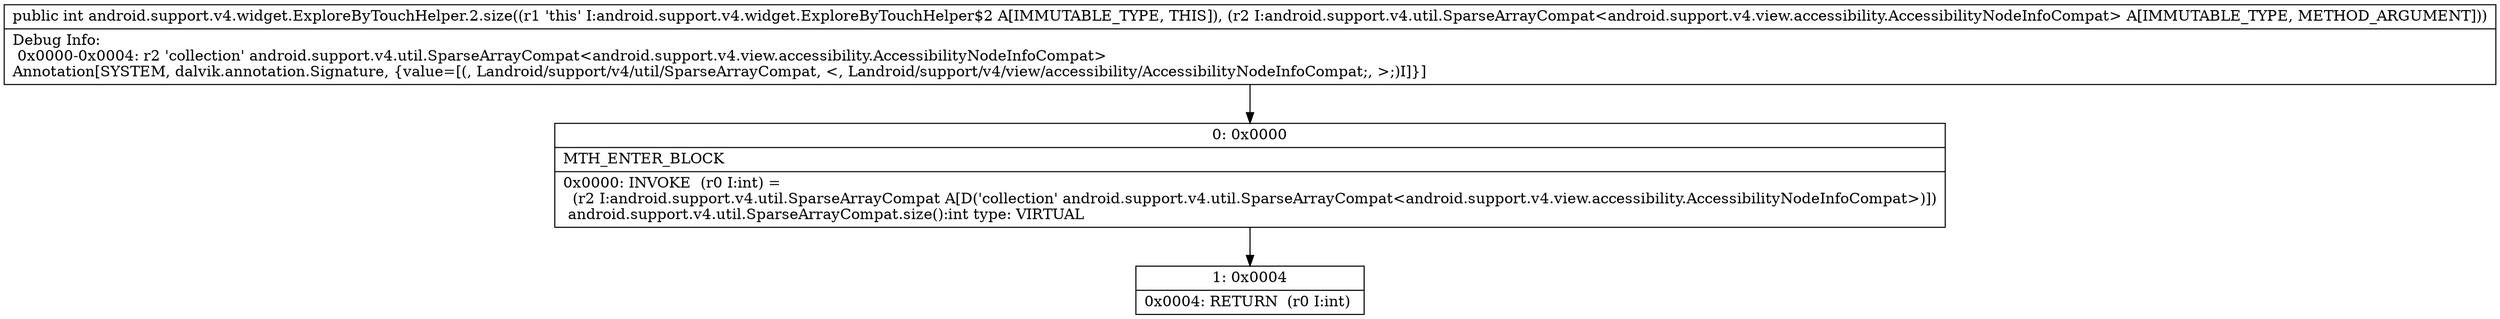 digraph "CFG forandroid.support.v4.widget.ExploreByTouchHelper.2.size(Landroid\/support\/v4\/util\/SparseArrayCompat;)I" {
Node_0 [shape=record,label="{0\:\ 0x0000|MTH_ENTER_BLOCK\l|0x0000: INVOKE  (r0 I:int) = \l  (r2 I:android.support.v4.util.SparseArrayCompat A[D('collection' android.support.v4.util.SparseArrayCompat\<android.support.v4.view.accessibility.AccessibilityNodeInfoCompat\>)])\l android.support.v4.util.SparseArrayCompat.size():int type: VIRTUAL \l}"];
Node_1 [shape=record,label="{1\:\ 0x0004|0x0004: RETURN  (r0 I:int) \l}"];
MethodNode[shape=record,label="{public int android.support.v4.widget.ExploreByTouchHelper.2.size((r1 'this' I:android.support.v4.widget.ExploreByTouchHelper$2 A[IMMUTABLE_TYPE, THIS]), (r2 I:android.support.v4.util.SparseArrayCompat\<android.support.v4.view.accessibility.AccessibilityNodeInfoCompat\> A[IMMUTABLE_TYPE, METHOD_ARGUMENT]))  | Debug Info:\l  0x0000\-0x0004: r2 'collection' android.support.v4.util.SparseArrayCompat\<android.support.v4.view.accessibility.AccessibilityNodeInfoCompat\>\lAnnotation[SYSTEM, dalvik.annotation.Signature, \{value=[(, Landroid\/support\/v4\/util\/SparseArrayCompat, \<, Landroid\/support\/v4\/view\/accessibility\/AccessibilityNodeInfoCompat;, \>;)I]\}]\l}"];
MethodNode -> Node_0;
Node_0 -> Node_1;
}

